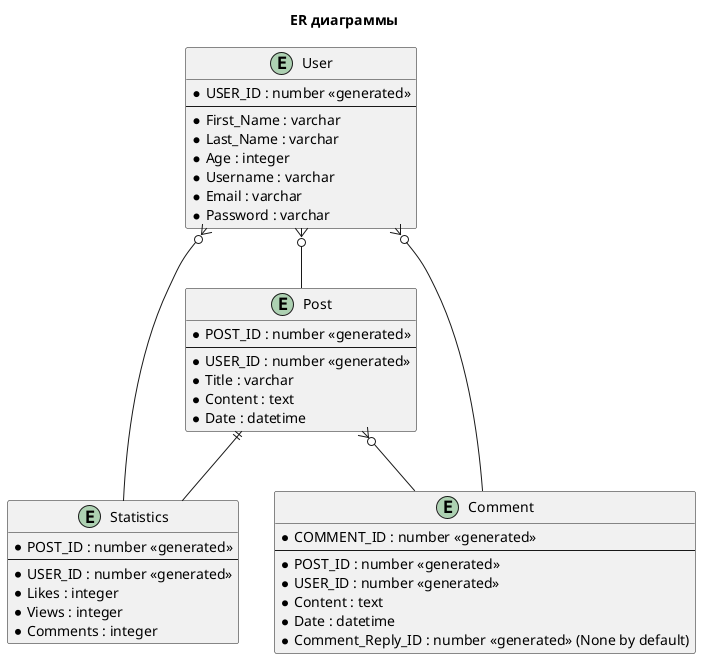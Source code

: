 @startuml

title ER диаграммы

entity User {
  * USER_ID : number <<generated>>
  --
  * First_Name : varchar
  * Last_Name : varchar
  * Age : integer
  * Username : varchar
  * Email : varchar
  * Password : varchar
}

entity Post {
  * POST_ID : number <<generated>>
  --
  * USER_ID : number <<generated>>
  * Title : varchar
  * Content : text
  * Date : datetime
}

entity Statistics {
  * POST_ID : number <<generated>>
  --
  * USER_ID : number <<generated>>
  * Likes : integer
  * Views : integer
  * Comments : integer
}

entity Comment {
  * COMMENT_ID : number <<generated>>
  --
  * POST_ID : number <<generated>>
  * USER_ID : number <<generated>>
  * Content : text
  * Date : datetime
  * Comment_Reply_ID : number <<generated>> (None by default)
}

User }o-- Post
User }o-- Comment
User }o-- Statistics
Post }o-- Comment
Post ||-- Statistics

@enduml